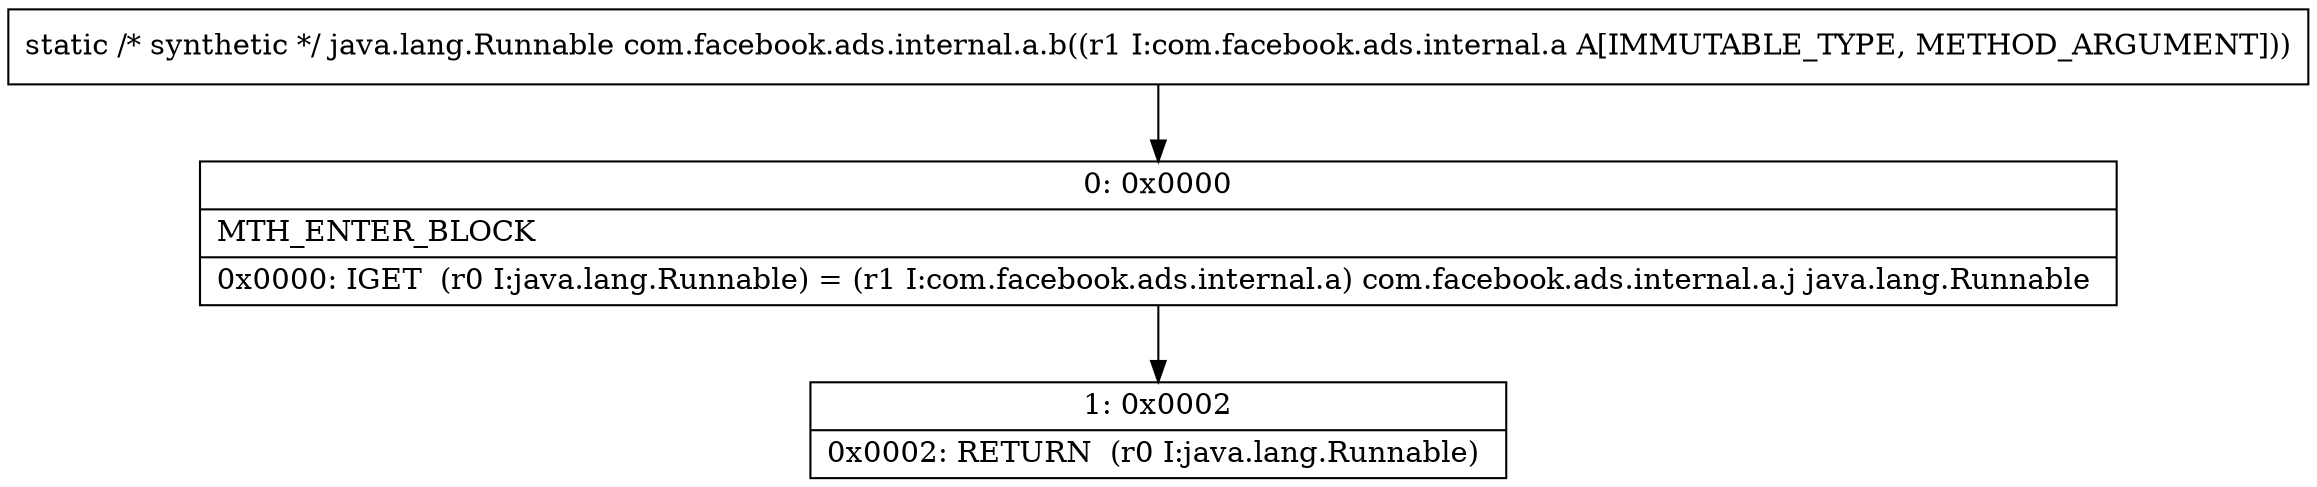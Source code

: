 digraph "CFG forcom.facebook.ads.internal.a.b(Lcom\/facebook\/ads\/internal\/a;)Ljava\/lang\/Runnable;" {
Node_0 [shape=record,label="{0\:\ 0x0000|MTH_ENTER_BLOCK\l|0x0000: IGET  (r0 I:java.lang.Runnable) = (r1 I:com.facebook.ads.internal.a) com.facebook.ads.internal.a.j java.lang.Runnable \l}"];
Node_1 [shape=record,label="{1\:\ 0x0002|0x0002: RETURN  (r0 I:java.lang.Runnable) \l}"];
MethodNode[shape=record,label="{static \/* synthetic *\/ java.lang.Runnable com.facebook.ads.internal.a.b((r1 I:com.facebook.ads.internal.a A[IMMUTABLE_TYPE, METHOD_ARGUMENT])) }"];
MethodNode -> Node_0;
Node_0 -> Node_1;
}

